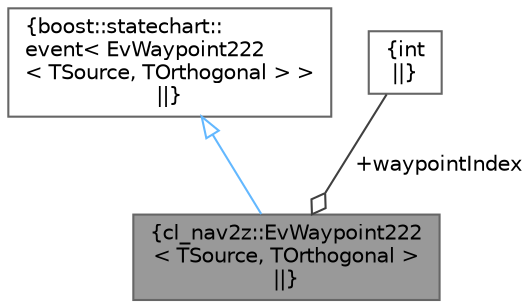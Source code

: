 digraph "cl_nav2z::EvWaypoint222&lt; TSource, TOrthogonal &gt;"
{
 // LATEX_PDF_SIZE
  bgcolor="transparent";
  edge [fontname=Helvetica,fontsize=10,labelfontname=Helvetica,labelfontsize=10];
  node [fontname=Helvetica,fontsize=10,shape=box,height=0.2,width=0.4];
  Node1 [label="{cl_nav2z::EvWaypoint222\l\< TSource, TOrthogonal \>\n||}",height=0.2,width=0.4,color="gray40", fillcolor="grey60", style="filled", fontcolor="black",tooltip=" "];
  Node2 -> Node1 [dir="back",color="steelblue1",style="solid",arrowtail="onormal"];
  Node2 [label="{boost::statechart::\levent\< EvWaypoint222\l\< TSource, TOrthogonal \> \>\n||}",height=0.2,width=0.4,color="gray40", fillcolor="white", style="filled",URL="$classboost_1_1statechart_1_1event.html",tooltip=" "];
  Node3 -> Node1 [color="grey25",style="solid",label=" +waypointIndex" ,arrowhead="odiamond"];
  Node3 [label="{int\n||}",height=0.2,width=0.4,color="gray40", fillcolor="white", style="filled",tooltip=" "];
}
